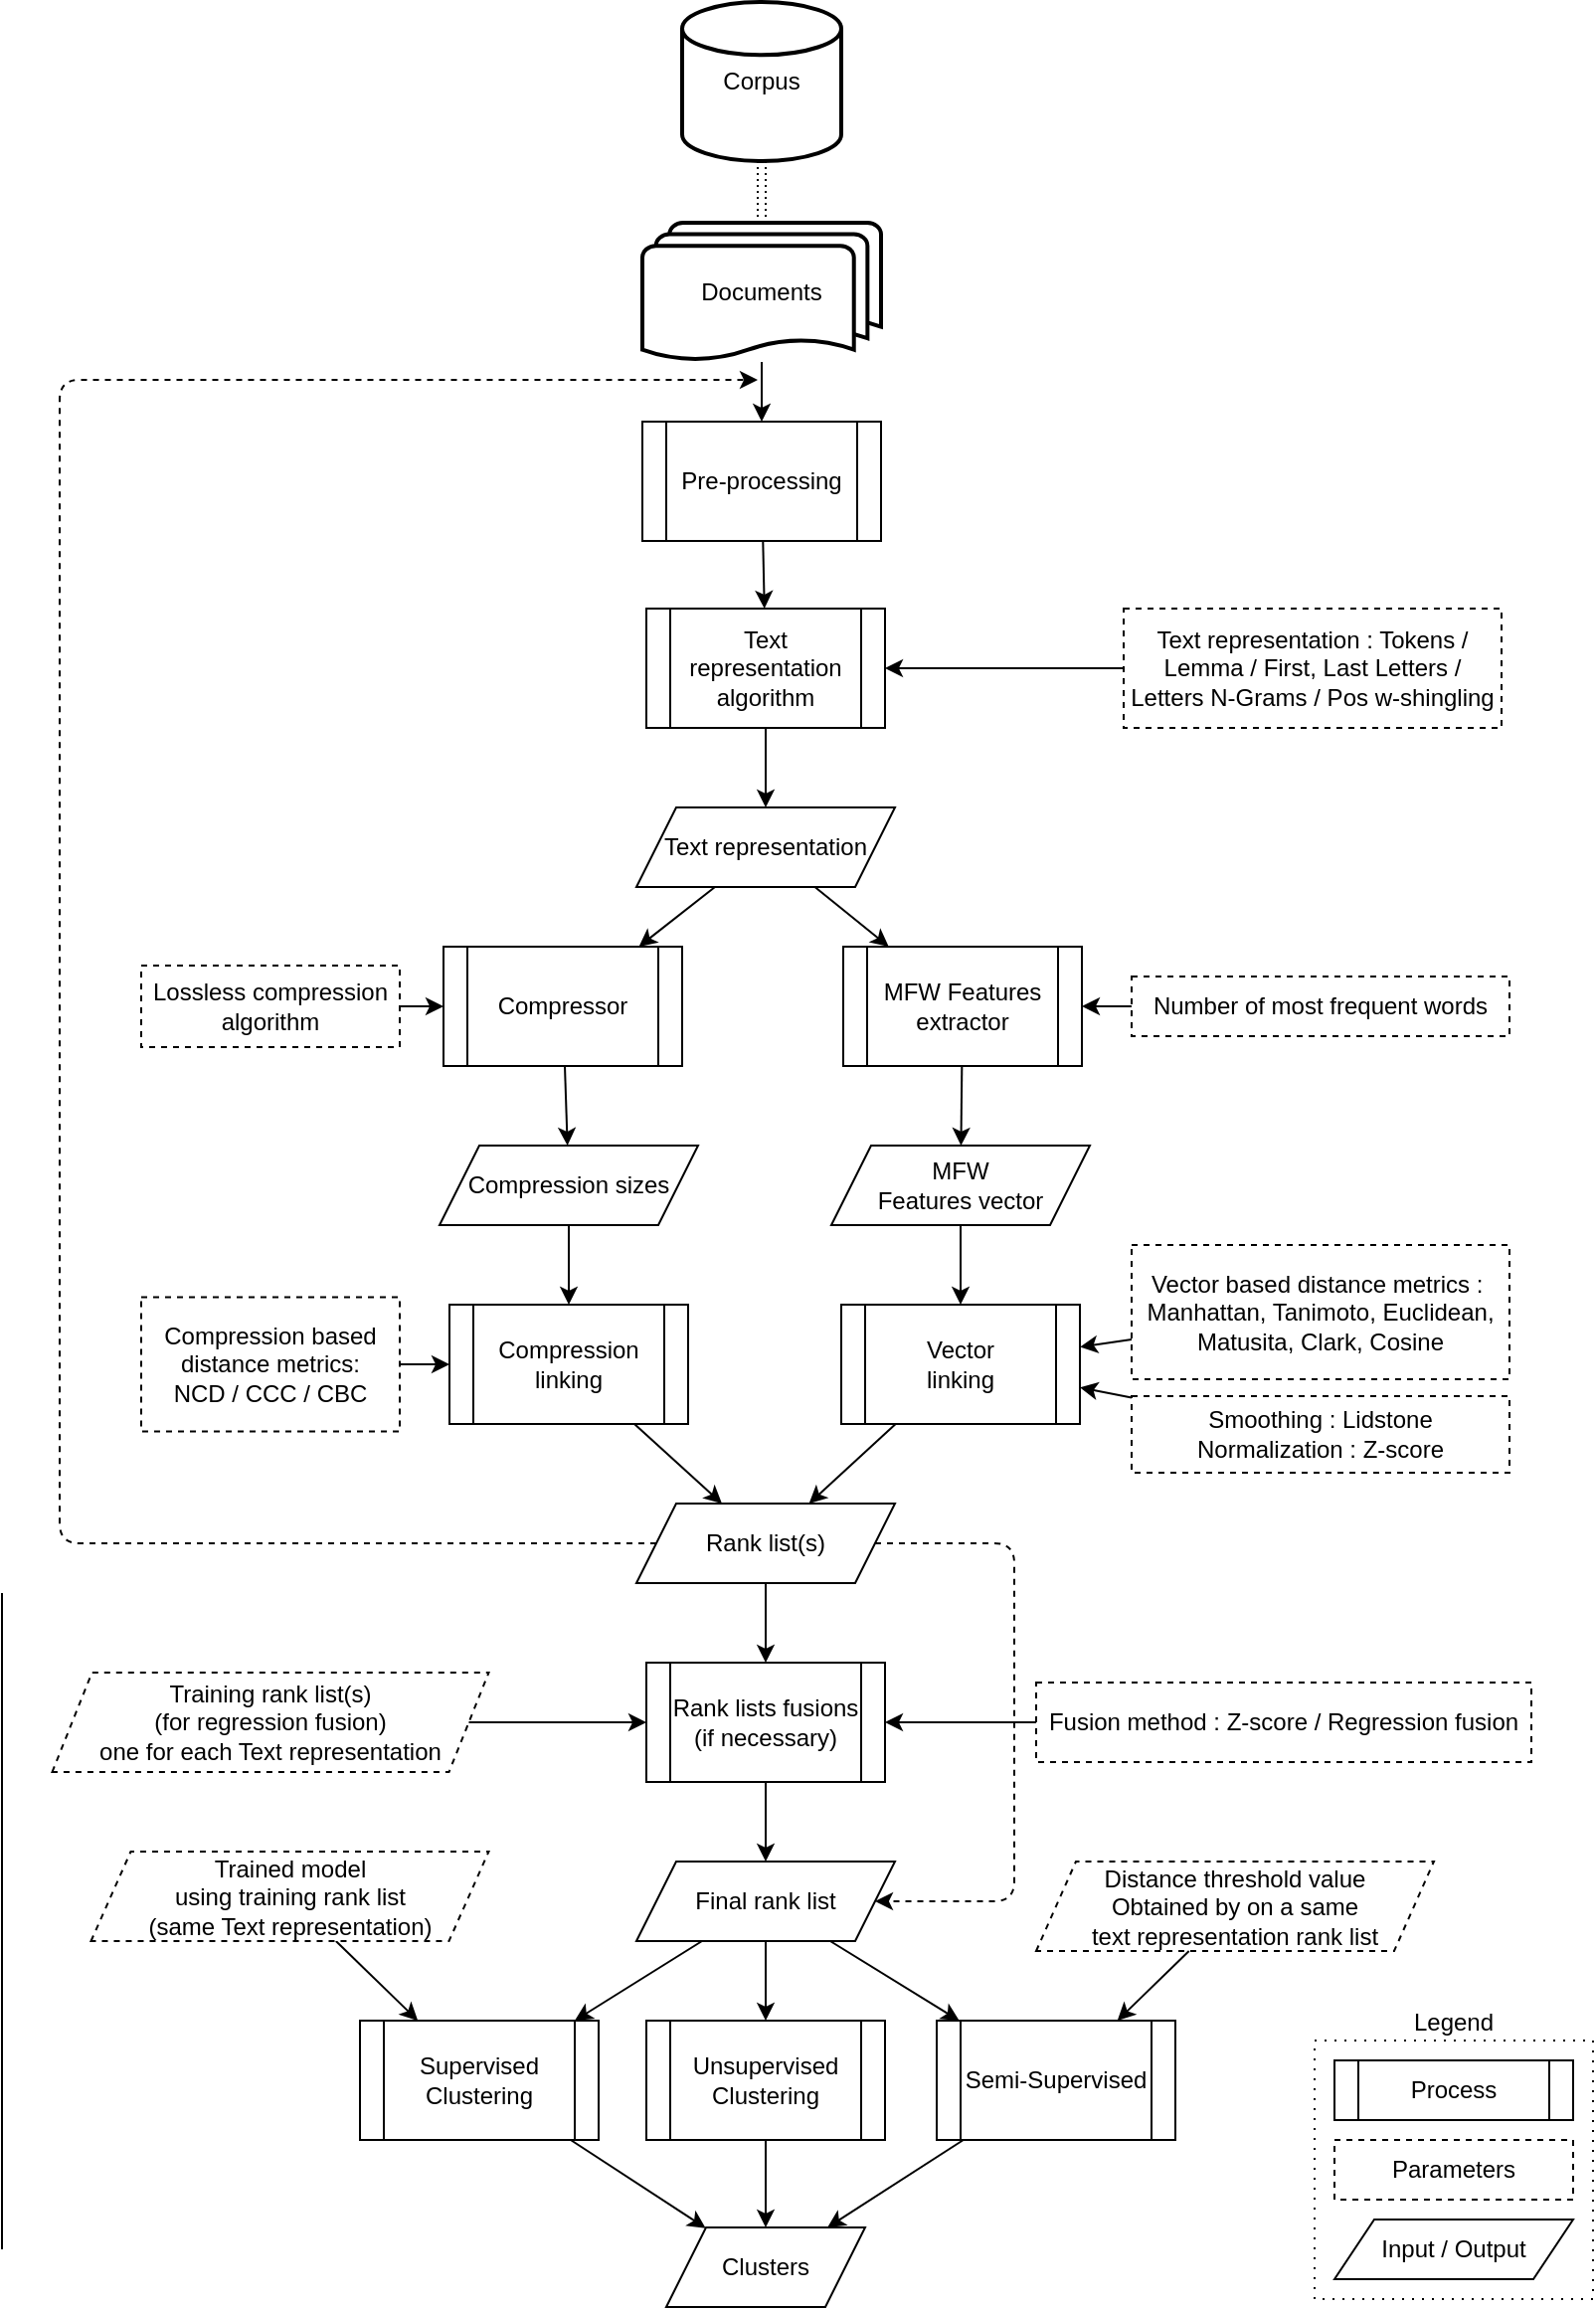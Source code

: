 <mxfile version="13.9.9" type="device"><diagram id="C5RBs43oDa-KdzZeNtuy" name="Page-1"><mxGraphModel dx="1086" dy="846" grid="1" gridSize="10" guides="1" tooltips="1" connect="1" arrows="1" fold="1" page="1" pageScale="1" pageWidth="827" pageHeight="1169" math="0" shadow="0"><root><mxCell id="WIyWlLk6GJQsqaUBKTNV-0"/><mxCell id="WIyWlLk6GJQsqaUBKTNV-1" parent="WIyWlLk6GJQsqaUBKTNV-0"/><mxCell id="5JxEQk_u4nURlZdw6SPH-13" value="Unsupervised Clustering" style="shape=process;whiteSpace=wrap;html=1;backgroundOutline=1;" parent="WIyWlLk6GJQsqaUBKTNV-1" vertex="1"><mxGeometry x="344" y="1025" width="120" height="60" as="geometry"/></mxCell><mxCell id="5JxEQk_u4nURlZdw6SPH-16" value="Documents" style="strokeWidth=2;html=1;shape=mxgraph.flowchart.multi-document;whiteSpace=wrap;" parent="WIyWlLk6GJQsqaUBKTNV-1" vertex="1"><mxGeometry x="342" y="121" width="120" height="70" as="geometry"/></mxCell><mxCell id="5JxEQk_u4nURlZdw6SPH-17" value="Corpus" style="strokeWidth=2;html=1;shape=mxgraph.flowchart.database;whiteSpace=wrap;" parent="WIyWlLk6GJQsqaUBKTNV-1" vertex="1"><mxGeometry x="362" y="10" width="80" height="80" as="geometry"/></mxCell><mxCell id="5JxEQk_u4nURlZdw6SPH-18" value="&lt;span&gt;Rank list(s)&lt;/span&gt;" style="shape=parallelogram;perimeter=parallelogramPerimeter;whiteSpace=wrap;html=1;fixedSize=1;" parent="WIyWlLk6GJQsqaUBKTNV-1" vertex="1"><mxGeometry x="339" y="765" width="130" height="40" as="geometry"/></mxCell><mxCell id="5JxEQk_u4nURlZdw6SPH-19" value="&lt;span&gt;Clusters&lt;/span&gt;" style="shape=parallelogram;perimeter=parallelogramPerimeter;whiteSpace=wrap;html=1;fixedSize=1;" parent="WIyWlLk6GJQsqaUBKTNV-1" vertex="1"><mxGeometry x="354" y="1129" width="100" height="40" as="geometry"/></mxCell><mxCell id="5JxEQk_u4nURlZdw6SPH-25" value="MFW&lt;br&gt;Features vector" style="shape=parallelogram;perimeter=parallelogramPerimeter;whiteSpace=wrap;html=1;fixedSize=1;" parent="WIyWlLk6GJQsqaUBKTNV-1" vertex="1"><mxGeometry x="437" y="585" width="130" height="40" as="geometry"/></mxCell><mxCell id="5JxEQk_u4nURlZdw6SPH-27" value="Vector&lt;br&gt;linking" style="shape=process;whiteSpace=wrap;html=1;backgroundOutline=1;" parent="WIyWlLk6GJQsqaUBKTNV-1" vertex="1"><mxGeometry x="442" y="665" width="120" height="60" as="geometry"/></mxCell><mxCell id="5JxEQk_u4nURlZdw6SPH-28" value="Rank lists fusions&lt;br&gt;(if necessary)" style="shape=process;whiteSpace=wrap;html=1;backgroundOutline=1;" parent="WIyWlLk6GJQsqaUBKTNV-1" vertex="1"><mxGeometry x="344" y="845" width="120" height="60" as="geometry"/></mxCell><mxCell id="5JxEQk_u4nURlZdw6SPH-29" value="&lt;span&gt;Final rank list&lt;/span&gt;" style="shape=parallelogram;perimeter=parallelogramPerimeter;whiteSpace=wrap;html=1;fixedSize=1;" parent="WIyWlLk6GJQsqaUBKTNV-1" vertex="1"><mxGeometry x="339" y="945" width="130" height="40" as="geometry"/></mxCell><mxCell id="5JxEQk_u4nURlZdw6SPH-30" value="" style="endArrow=classic;startArrow=classic;html=1;dashed=1;dashPattern=1 2;shape=link;" parent="WIyWlLk6GJQsqaUBKTNV-1" source="5JxEQk_u4nURlZdw6SPH-17" target="5JxEQk_u4nURlZdw6SPH-16" edge="1"><mxGeometry x="50" y="50" width="50" height="50" as="geometry"><mxPoint x="60" y="220" as="sourcePoint"/><mxPoint x="110" y="170" as="targetPoint"/></mxGeometry></mxCell><mxCell id="5JxEQk_u4nURlZdw6SPH-31" value="" style="endArrow=classic;html=1;" parent="WIyWlLk6GJQsqaUBKTNV-1" source="5JxEQk_u4nURlZdw6SPH-25" target="5JxEQk_u4nURlZdw6SPH-27" edge="1"><mxGeometry x="48" y="295" width="50" height="50" as="geometry"><mxPoint x="168" y="745" as="sourcePoint"/><mxPoint x="218" y="695" as="targetPoint"/></mxGeometry></mxCell><mxCell id="5JxEQk_u4nURlZdw6SPH-32" value="" style="endArrow=classic;html=1;" parent="WIyWlLk6GJQsqaUBKTNV-1" source="5JxEQk_u4nURlZdw6SPH-27" target="5JxEQk_u4nURlZdw6SPH-18" edge="1"><mxGeometry x="48" y="295" width="50" height="50" as="geometry"><mxPoint x="208" y="835" as="sourcePoint"/><mxPoint x="258" y="785" as="targetPoint"/></mxGeometry></mxCell><mxCell id="5JxEQk_u4nURlZdw6SPH-33" value="" style="endArrow=classic;html=1;" parent="WIyWlLk6GJQsqaUBKTNV-1" source="5JxEQk_u4nURlZdw6SPH-29" target="5JxEQk_u4nURlZdw6SPH-13" edge="1"><mxGeometry x="48" y="295" width="50" height="50" as="geometry"><mxPoint x="98" y="819" as="sourcePoint"/><mxPoint x="148" y="769" as="targetPoint"/></mxGeometry></mxCell><mxCell id="5JxEQk_u4nURlZdw6SPH-34" value="" style="endArrow=classic;html=1;" parent="WIyWlLk6GJQsqaUBKTNV-1" source="5JxEQk_u4nURlZdw6SPH-13" target="5JxEQk_u4nURlZdw6SPH-19" edge="1"><mxGeometry x="48" y="295" width="50" height="50" as="geometry"><mxPoint x="158" y="1159" as="sourcePoint"/><mxPoint x="208" y="1109" as="targetPoint"/></mxGeometry></mxCell><mxCell id="5JxEQk_u4nURlZdw6SPH-35" value="" style="endArrow=classic;html=1;" parent="WIyWlLk6GJQsqaUBKTNV-1" source="5JxEQk_u4nURlZdw6SPH-28" target="5JxEQk_u4nURlZdw6SPH-29" edge="1"><mxGeometry x="48" y="295" width="50" height="50" as="geometry"><mxPoint x="208" y="959" as="sourcePoint"/><mxPoint x="258" y="909" as="targetPoint"/></mxGeometry></mxCell><mxCell id="5JxEQk_u4nURlZdw6SPH-36" value="" style="endArrow=classic;html=1;" parent="WIyWlLk6GJQsqaUBKTNV-1" source="5JxEQk_u4nURlZdw6SPH-18" target="5JxEQk_u4nURlZdw6SPH-28" edge="1"><mxGeometry x="48" y="295" width="50" height="50" as="geometry"><mxPoint x="178" y="932" as="sourcePoint"/><mxPoint x="228" y="882" as="targetPoint"/></mxGeometry></mxCell><mxCell id="5JxEQk_u4nURlZdw6SPH-37" value="Compression linking" style="shape=process;whiteSpace=wrap;html=1;backgroundOutline=1;" parent="WIyWlLk6GJQsqaUBKTNV-1" vertex="1"><mxGeometry x="245" y="665" width="120" height="60" as="geometry"/></mxCell><mxCell id="5JxEQk_u4nURlZdw6SPH-38" value="" style="endArrow=classic;html=1;" parent="WIyWlLk6GJQsqaUBKTNV-1" source="5JxEQk_u4nURlZdw6SPH-37" target="5JxEQk_u4nURlZdw6SPH-18" edge="1"><mxGeometry x="48" y="295" width="50" height="50" as="geometry"><mxPoint x="208" y="845" as="sourcePoint"/><mxPoint x="258" y="795" as="targetPoint"/></mxGeometry></mxCell><mxCell id="5JxEQk_u4nURlZdw6SPH-39" value="Vector based distance metrics :&amp;nbsp;&lt;br&gt;Manhattan, Tanimoto, Euclidean, Matusita, Clark, Cosine" style="text;html=1;fillColor=none;align=center;verticalAlign=middle;whiteSpace=wrap;rounded=0;dashed=1;strokeColor=#000000;" parent="WIyWlLk6GJQsqaUBKTNV-1" vertex="1"><mxGeometry x="588" y="635" width="190" height="67.5" as="geometry"/></mxCell><mxCell id="5JxEQk_u4nURlZdw6SPH-40" value="" style="endArrow=classic;html=1;" parent="WIyWlLk6GJQsqaUBKTNV-1" source="5JxEQk_u4nURlZdw6SPH-39" target="5JxEQk_u4nURlZdw6SPH-27" edge="1"><mxGeometry x="48" y="295" width="50" height="50" as="geometry"><mxPoint x="608" y="724" as="sourcePoint"/><mxPoint x="588" y="745" as="targetPoint"/></mxGeometry></mxCell><mxCell id="5JxEQk_u4nURlZdw6SPH-41" value="Compression based distance metrics:&lt;br&gt;NCD / CCC / CBC" style="text;html=1;fillColor=none;align=center;verticalAlign=middle;whiteSpace=wrap;rounded=0;dashed=1;strokeColor=#000000;" parent="WIyWlLk6GJQsqaUBKTNV-1" vertex="1"><mxGeometry x="90" y="661.25" width="130" height="67.5" as="geometry"/></mxCell><mxCell id="5JxEQk_u4nURlZdw6SPH-42" value="" style="endArrow=classic;html=1;" parent="WIyWlLk6GJQsqaUBKTNV-1" source="5JxEQk_u4nURlZdw6SPH-41" target="5JxEQk_u4nURlZdw6SPH-37" edge="1"><mxGeometry x="48" y="295" width="50" height="50" as="geometry"><mxPoint x="228" y="745" as="sourcePoint"/><mxPoint x="278" y="695" as="targetPoint"/></mxGeometry></mxCell><mxCell id="5JxEQk_u4nURlZdw6SPH-44" value="Compression sizes" style="shape=parallelogram;perimeter=parallelogramPerimeter;whiteSpace=wrap;html=1;fixedSize=1;" parent="WIyWlLk6GJQsqaUBKTNV-1" vertex="1"><mxGeometry x="240" y="585" width="130" height="40" as="geometry"/></mxCell><mxCell id="5JxEQk_u4nURlZdw6SPH-46" value="Compressor" style="shape=process;whiteSpace=wrap;html=1;backgroundOutline=1;" parent="WIyWlLk6GJQsqaUBKTNV-1" vertex="1"><mxGeometry x="242" y="485" width="120" height="60" as="geometry"/></mxCell><mxCell id="5JxEQk_u4nURlZdw6SPH-47" value="Lossless compression algorithm" style="text;html=1;fillColor=none;align=center;verticalAlign=middle;whiteSpace=wrap;rounded=0;dashed=1;strokeColor=#000000;" parent="WIyWlLk6GJQsqaUBKTNV-1" vertex="1"><mxGeometry x="90" y="494.5" width="130" height="41" as="geometry"/></mxCell><mxCell id="5JxEQk_u4nURlZdw6SPH-48" value="" style="endArrow=classic;html=1;" parent="WIyWlLk6GJQsqaUBKTNV-1" source="5JxEQk_u4nURlZdw6SPH-44" target="5JxEQk_u4nURlZdw6SPH-37" edge="1"><mxGeometry x="48" y="295" width="50" height="50" as="geometry"><mxPoint x="98" y="685" as="sourcePoint"/><mxPoint x="148" y="635" as="targetPoint"/></mxGeometry></mxCell><mxCell id="5JxEQk_u4nURlZdw6SPH-49" value="" style="endArrow=classic;html=1;" parent="WIyWlLk6GJQsqaUBKTNV-1" source="5JxEQk_u4nURlZdw6SPH-46" target="5JxEQk_u4nURlZdw6SPH-44" edge="1"><mxGeometry x="48" y="295" width="50" height="50" as="geometry"><mxPoint x="118" y="665" as="sourcePoint"/><mxPoint x="168" y="615" as="targetPoint"/></mxGeometry></mxCell><mxCell id="5JxEQk_u4nURlZdw6SPH-50" value="" style="endArrow=classic;html=1;" parent="WIyWlLk6GJQsqaUBKTNV-1" source="5JxEQk_u4nURlZdw6SPH-47" target="5JxEQk_u4nURlZdw6SPH-46" edge="1"><mxGeometry x="48" y="295" width="50" height="50" as="geometry"><mxPoint x="139" y="635" as="sourcePoint"/><mxPoint x="189" y="585" as="targetPoint"/></mxGeometry></mxCell><mxCell id="5JxEQk_u4nURlZdw6SPH-51" value="MFW Features&lt;br&gt;extractor" style="shape=process;whiteSpace=wrap;html=1;backgroundOutline=1;" parent="WIyWlLk6GJQsqaUBKTNV-1" vertex="1"><mxGeometry x="443" y="485" width="120" height="60" as="geometry"/></mxCell><mxCell id="5JxEQk_u4nURlZdw6SPH-52" value="Text representation : Tokens / Lemma / First, Last Letters / Letters N-Grams / Pos w-shingling" style="text;html=1;fillColor=none;align=center;verticalAlign=middle;whiteSpace=wrap;rounded=0;dashed=1;strokeColor=#000000;" parent="WIyWlLk6GJQsqaUBKTNV-1" vertex="1"><mxGeometry x="584" y="315" width="190" height="60" as="geometry"/></mxCell><mxCell id="5JxEQk_u4nURlZdw6SPH-53" value="" style="endArrow=classic;html=1;" parent="WIyWlLk6GJQsqaUBKTNV-1" source="5JxEQk_u4nURlZdw6SPH-52" target="5JxEQk_u4nURlZdw6SPH-78" edge="1"><mxGeometry x="48" y="295" width="50" height="50" as="geometry"><mxPoint x="519" y="525" as="sourcePoint"/><mxPoint x="569" y="475" as="targetPoint"/></mxGeometry></mxCell><mxCell id="5JxEQk_u4nURlZdw6SPH-54" value="" style="endArrow=classic;html=1;" parent="WIyWlLk6GJQsqaUBKTNV-1" source="5JxEQk_u4nURlZdw6SPH-51" target="5JxEQk_u4nURlZdw6SPH-25" edge="1"><mxGeometry x="48" y="295" width="50" height="50" as="geometry"><mxPoint x="378" y="655" as="sourcePoint"/><mxPoint x="428" y="605" as="targetPoint"/></mxGeometry></mxCell><mxCell id="5JxEQk_u4nURlZdw6SPH-57" value="" style="endArrow=classic;html=1;dashed=1;targetPerimeterSpacing=0;startArrow=none;startFill=0;edgeStyle=elbowEdgeStyle;rounded=1;" parent="WIyWlLk6GJQsqaUBKTNV-1" source="5JxEQk_u4nURlZdw6SPH-18" edge="1"><mxGeometry x="48" y="295" width="50" height="50" as="geometry"><mxPoint x="18" y="865" as="sourcePoint"/><mxPoint x="400" y="200" as="targetPoint"/><Array as="points"><mxPoint x="49" y="605"/></Array></mxGeometry></mxCell><mxCell id="5JxEQk_u4nURlZdw6SPH-58" value="Fusion method : Z-score /&amp;nbsp;Regression fusion" style="text;html=1;fillColor=none;align=center;verticalAlign=middle;whiteSpace=wrap;rounded=0;dashed=1;strokeColor=#000000;" parent="WIyWlLk6GJQsqaUBKTNV-1" vertex="1"><mxGeometry x="540" y="855" width="249" height="40" as="geometry"/></mxCell><mxCell id="5JxEQk_u4nURlZdw6SPH-59" value="" style="endArrow=classic;html=1;" parent="WIyWlLk6GJQsqaUBKTNV-1" source="5JxEQk_u4nURlZdw6SPH-58" target="5JxEQk_u4nURlZdw6SPH-28" edge="1"><mxGeometry x="48" y="295" width="50" height="50" as="geometry"><mxPoint x="158" y="925" as="sourcePoint"/><mxPoint x="208" y="875" as="targetPoint"/></mxGeometry></mxCell><mxCell id="5JxEQk_u4nURlZdw6SPH-60" value="Supervised Clustering" style="shape=process;whiteSpace=wrap;html=1;backgroundOutline=1;" parent="WIyWlLk6GJQsqaUBKTNV-1" vertex="1"><mxGeometry x="200" y="1025" width="120" height="60" as="geometry"/></mxCell><mxCell id="5JxEQk_u4nURlZdw6SPH-62" value="" style="endArrow=classic;html=1;" parent="WIyWlLk6GJQsqaUBKTNV-1" source="5JxEQk_u4nURlZdw6SPH-60" target="5JxEQk_u4nURlZdw6SPH-19" edge="1"><mxGeometry x="48" y="295" width="50" height="50" as="geometry"><mxPoint x="168" y="1185" as="sourcePoint"/><mxPoint x="218" y="1135" as="targetPoint"/></mxGeometry></mxCell><mxCell id="5JxEQk_u4nURlZdw6SPH-63" value="" style="endArrow=classic;html=1;" parent="WIyWlLk6GJQsqaUBKTNV-1" source="5JxEQk_u4nURlZdw6SPH-29" target="5JxEQk_u4nURlZdw6SPH-60" edge="1"><mxGeometry x="48" y="295" width="50" height="50" as="geometry"><mxPoint x="198" y="995" as="sourcePoint"/><mxPoint x="248" y="945" as="targetPoint"/></mxGeometry></mxCell><mxCell id="5JxEQk_u4nURlZdw6SPH-64" value="" style="endArrow=classic;html=1;" parent="WIyWlLk6GJQsqaUBKTNV-1" source="5JxEQk_u4nURlZdw6SPH-65" target="5JxEQk_u4nURlZdw6SPH-60" edge="1"><mxGeometry x="27" y="295" width="50" height="50" as="geometry"><mxPoint x="224" y="985" as="sourcePoint"/><mxPoint x="147" y="985" as="targetPoint"/></mxGeometry></mxCell><mxCell id="5JxEQk_u4nURlZdw6SPH-65" value="&lt;span&gt;Trained model&lt;br&gt;using training rank list&lt;br&gt;(same Text representation)&lt;br&gt;&lt;/span&gt;" style="shape=parallelogram;perimeter=parallelogramPerimeter;whiteSpace=wrap;html=1;fixedSize=1;dashed=1;" parent="WIyWlLk6GJQsqaUBKTNV-1" vertex="1"><mxGeometry x="64.75" y="940" width="200" height="45" as="geometry"/></mxCell><mxCell id="5JxEQk_u4nURlZdw6SPH-67" value="Smoothing : Lidstone&lt;br&gt;Normalization : Z-score" style="text;html=1;fillColor=none;align=center;verticalAlign=middle;whiteSpace=wrap;rounded=0;dashed=1;strokeColor=#000000;" parent="WIyWlLk6GJQsqaUBKTNV-1" vertex="1"><mxGeometry x="588" y="711" width="190" height="38.5" as="geometry"/></mxCell><mxCell id="5JxEQk_u4nURlZdw6SPH-68" value="" style="endArrow=classic;html=1;" parent="WIyWlLk6GJQsqaUBKTNV-1" source="5JxEQk_u4nURlZdw6SPH-67" target="5JxEQk_u4nURlZdw6SPH-27" edge="1"><mxGeometry x="48" y="295" width="50" height="50" as="geometry"><mxPoint x="508" y="835" as="sourcePoint"/><mxPoint x="558" y="785" as="targetPoint"/></mxGeometry></mxCell><mxCell id="5JxEQk_u4nURlZdw6SPH-71" value="" style="endArrow=classic;html=1;edgeStyle=elbowEdgeStyle;dashed=1;rounded=1;" parent="WIyWlLk6GJQsqaUBKTNV-1" source="5JxEQk_u4nURlZdw6SPH-18" target="5JxEQk_u4nURlZdw6SPH-29" edge="1"><mxGeometry width="50" height="50" relative="1" as="geometry"><mxPoint x="199" y="935" as="sourcePoint"/><mxPoint x="249" y="885" as="targetPoint"/><Array as="points"><mxPoint x="529" y="895"/></Array></mxGeometry></mxCell><mxCell id="5JxEQk_u4nURlZdw6SPH-76" value="" style="group" parent="WIyWlLk6GJQsqaUBKTNV-1" vertex="1" connectable="0"><mxGeometry x="680" y="1035" width="140" height="130" as="geometry"/></mxCell><mxCell id="5JxEQk_u4nURlZdw6SPH-75" value="Legend" style="rounded=0;whiteSpace=wrap;html=1;dashed=1;fontSize=12;align=center;fillColor=none;dashPattern=1 4;verticalAlign=bottom;labelPosition=center;verticalLabelPosition=top;" parent="5JxEQk_u4nURlZdw6SPH-76" vertex="1"><mxGeometry width="140" height="130" as="geometry"/></mxCell><mxCell id="5JxEQk_u4nURlZdw6SPH-72" value="Parameters" style="text;html=1;fillColor=none;align=center;verticalAlign=middle;whiteSpace=wrap;rounded=0;dashed=1;strokeColor=#000000;fontSize=12;spacingLeft=0;" parent="5JxEQk_u4nURlZdw6SPH-76" vertex="1"><mxGeometry x="10" y="50" width="120" height="30" as="geometry"/></mxCell><mxCell id="5JxEQk_u4nURlZdw6SPH-73" value="Process" style="shape=process;whiteSpace=wrap;html=1;backgroundOutline=1;" parent="5JxEQk_u4nURlZdw6SPH-76" vertex="1"><mxGeometry x="10" y="10" width="120" height="30" as="geometry"/></mxCell><mxCell id="5JxEQk_u4nURlZdw6SPH-74" value="&lt;span&gt;Input / Output&lt;/span&gt;" style="shape=parallelogram;perimeter=parallelogramPerimeter;whiteSpace=wrap;html=1;fixedSize=1;" parent="5JxEQk_u4nURlZdw6SPH-76" vertex="1"><mxGeometry x="10" y="90" width="120" height="30" as="geometry"/></mxCell><mxCell id="5JxEQk_u4nURlZdw6SPH-77" value="Text representation" style="shape=parallelogram;perimeter=parallelogramPerimeter;whiteSpace=wrap;html=1;fixedSize=1;" parent="WIyWlLk6GJQsqaUBKTNV-1" vertex="1"><mxGeometry x="339" y="415" width="130" height="40" as="geometry"/></mxCell><mxCell id="5JxEQk_u4nURlZdw6SPH-78" value="Text representation&lt;br&gt;algorithm" style="shape=process;whiteSpace=wrap;html=1;backgroundOutline=1;" parent="WIyWlLk6GJQsqaUBKTNV-1" vertex="1"><mxGeometry x="344" y="315" width="120" height="60" as="geometry"/></mxCell><mxCell id="5JxEQk_u4nURlZdw6SPH-79" value="Number of most frequent words" style="text;html=1;fillColor=none;align=center;verticalAlign=middle;whiteSpace=wrap;rounded=0;dashed=1;strokeColor=#000000;" parent="WIyWlLk6GJQsqaUBKTNV-1" vertex="1"><mxGeometry x="588" y="500" width="190" height="30" as="geometry"/></mxCell><mxCell id="5JxEQk_u4nURlZdw6SPH-81" value="" style="endArrow=classic;html=1;" parent="WIyWlLk6GJQsqaUBKTNV-1" source="5JxEQk_u4nURlZdw6SPH-79" target="5JxEQk_u4nURlZdw6SPH-51" edge="1"><mxGeometry x="58" y="305" width="50" height="50" as="geometry"><mxPoint x="598" y="692.528" as="sourcePoint"/><mxPoint x="572.0" y="696.298" as="targetPoint"/></mxGeometry></mxCell><mxCell id="5JxEQk_u4nURlZdw6SPH-83" value="" style="endArrow=classic;html=1;strokeColor=#000000;fontSize=12;" parent="WIyWlLk6GJQsqaUBKTNV-1" source="5JxEQk_u4nURlZdw6SPH-77" target="5JxEQk_u4nURlZdw6SPH-46" edge="1"><mxGeometry width="50" height="50" relative="1" as="geometry"><mxPoint x="209" y="455" as="sourcePoint"/><mxPoint x="259" y="405" as="targetPoint"/></mxGeometry></mxCell><mxCell id="5JxEQk_u4nURlZdw6SPH-84" value="" style="endArrow=classic;html=1;strokeColor=#000000;fontSize=12;" parent="WIyWlLk6GJQsqaUBKTNV-1" source="5JxEQk_u4nURlZdw6SPH-77" target="5JxEQk_u4nURlZdw6SPH-51" edge="1"><mxGeometry width="50" height="50" relative="1" as="geometry"><mxPoint x="499" y="495" as="sourcePoint"/><mxPoint x="549" y="445" as="targetPoint"/></mxGeometry></mxCell><mxCell id="5JxEQk_u4nURlZdw6SPH-85" value="" style="endArrow=classic;html=1;strokeColor=#000000;fontSize=12;" parent="WIyWlLk6GJQsqaUBKTNV-1" source="5JxEQk_u4nURlZdw6SPH-78" target="5JxEQk_u4nURlZdw6SPH-77" edge="1"><mxGeometry width="50" height="50" relative="1" as="geometry"><mxPoint x="209" y="445" as="sourcePoint"/><mxPoint x="259" y="395" as="targetPoint"/></mxGeometry></mxCell><mxCell id="lQqwEsjn5Hy-TTYjjtF8-2" value="&lt;span&gt;Training rank list(s)&lt;br&gt;&lt;/span&gt;(for regression fusion)&lt;span&gt;&lt;br&gt;one for each Text representation&lt;br&gt;&lt;/span&gt;" style="shape=parallelogram;perimeter=parallelogramPerimeter;whiteSpace=wrap;html=1;fixedSize=1;dashed=1;" parent="WIyWlLk6GJQsqaUBKTNV-1" vertex="1"><mxGeometry x="45.25" y="850" width="219.5" height="50" as="geometry"/></mxCell><mxCell id="lQqwEsjn5Hy-TTYjjtF8-3" value="" style="endArrow=classic;html=1;" parent="WIyWlLk6GJQsqaUBKTNV-1" source="lQqwEsjn5Hy-TTYjjtF8-2" target="5JxEQk_u4nURlZdw6SPH-28" edge="1"><mxGeometry x="58" y="305" width="50" height="50" as="geometry"><mxPoint x="220" y="1065" as="sourcePoint"/><mxPoint x="255" y="1065" as="targetPoint"/></mxGeometry></mxCell><mxCell id="lQqwEsjn5Hy-TTYjjtF8-4" value="Pre-processing" style="shape=process;whiteSpace=wrap;html=1;backgroundOutline=1;" parent="WIyWlLk6GJQsqaUBKTNV-1" vertex="1"><mxGeometry x="342" y="221" width="120" height="60" as="geometry"/></mxCell><mxCell id="lQqwEsjn5Hy-TTYjjtF8-5" value="" style="endArrow=classic;html=1;" parent="WIyWlLk6GJQsqaUBKTNV-1" source="5JxEQk_u4nURlZdw6SPH-16" target="lQqwEsjn5Hy-TTYjjtF8-4" edge="1"><mxGeometry width="50" height="50" relative="1" as="geometry"><mxPoint x="190" y="220" as="sourcePoint"/><mxPoint x="240" y="170" as="targetPoint"/></mxGeometry></mxCell><mxCell id="lQqwEsjn5Hy-TTYjjtF8-6" value="" style="endArrow=classic;html=1;" parent="WIyWlLk6GJQsqaUBKTNV-1" source="lQqwEsjn5Hy-TTYjjtF8-4" target="5JxEQk_u4nURlZdw6SPH-78" edge="1"><mxGeometry width="50" height="50" relative="1" as="geometry"><mxPoint x="170" y="380" as="sourcePoint"/><mxPoint x="220" y="330" as="targetPoint"/></mxGeometry></mxCell><mxCell id="ANr4CLT1Wbhk0UAFPR_6-0" value="Semi-Supervised" style="shape=process;whiteSpace=wrap;html=1;backgroundOutline=1;" parent="WIyWlLk6GJQsqaUBKTNV-1" vertex="1"><mxGeometry x="490" y="1025" width="120" height="60" as="geometry"/></mxCell><mxCell id="ANr4CLT1Wbhk0UAFPR_6-1" value="" style="endArrow=classic;html=1;" parent="WIyWlLk6GJQsqaUBKTNV-1" source="5JxEQk_u4nURlZdw6SPH-29" target="ANr4CLT1Wbhk0UAFPR_6-0" edge="1"><mxGeometry x="58" y="305" width="50" height="50" as="geometry"><mxPoint x="446.444" y="995" as="sourcePoint"/><mxPoint x="511.333" y="1035" as="targetPoint"/></mxGeometry></mxCell><mxCell id="ANr4CLT1Wbhk0UAFPR_6-2" value="" style="endArrow=classic;html=1;" parent="WIyWlLk6GJQsqaUBKTNV-1" source="ANr4CLT1Wbhk0UAFPR_6-0" target="5JxEQk_u4nURlZdw6SPH-19" edge="1"><mxGeometry x="68" y="315" width="50" height="50" as="geometry"><mxPoint x="414" y="995" as="sourcePoint"/><mxPoint x="414" y="1035" as="targetPoint"/></mxGeometry></mxCell><mxCell id="ANr4CLT1Wbhk0UAFPR_6-5" value="&lt;span&gt;Distance threshold value&lt;br&gt;Obtained by on a same&lt;br&gt;text representation rank list&lt;br&gt;&lt;/span&gt;" style="shape=parallelogram;perimeter=parallelogramPerimeter;whiteSpace=wrap;html=1;fixedSize=1;dashed=1;" parent="WIyWlLk6GJQsqaUBKTNV-1" vertex="1"><mxGeometry x="540" y="945" width="200" height="45" as="geometry"/></mxCell><mxCell id="ANr4CLT1Wbhk0UAFPR_6-6" value="" style="endArrow=classic;html=1;" parent="WIyWlLk6GJQsqaUBKTNV-1" source="ANr4CLT1Wbhk0UAFPR_6-5" target="ANr4CLT1Wbhk0UAFPR_6-0" edge="1"><mxGeometry width="50" height="50" relative="1" as="geometry"><mxPoint x="580" y="1150" as="sourcePoint"/><mxPoint x="630" y="1100" as="targetPoint"/></mxGeometry></mxCell><mxCell id="roN0XMv1Kr1YD8MzQtPf-1" value="" style="endArrow=none;html=1;" edge="1" parent="WIyWlLk6GJQsqaUBKTNV-1"><mxGeometry width="50" height="50" relative="1" as="geometry"><mxPoint x="20" y="1140" as="sourcePoint"/><mxPoint x="20" y="810" as="targetPoint"/></mxGeometry></mxCell></root></mxGraphModel></diagram></mxfile>